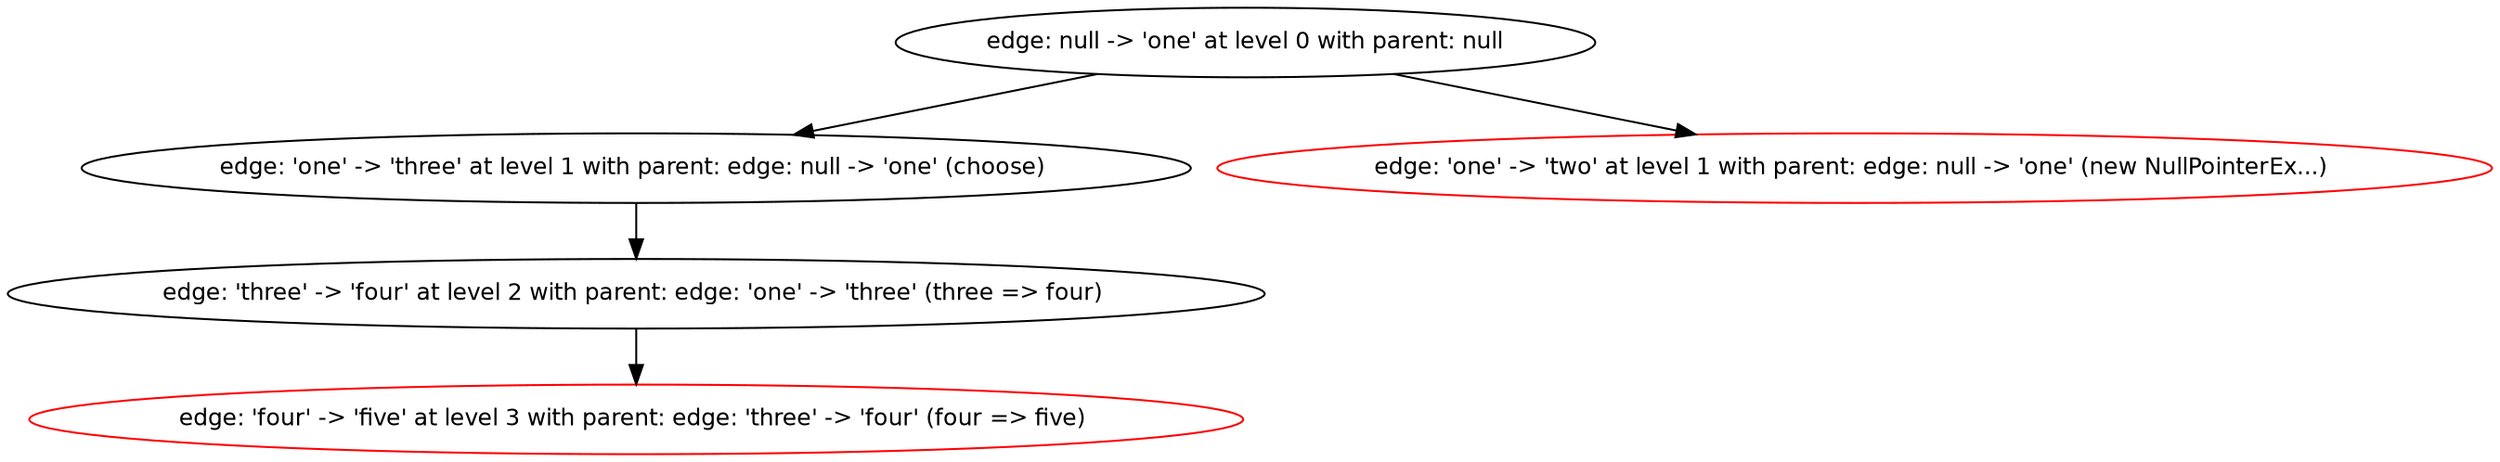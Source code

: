 digraph model {
  graph [ rankdir = "TB", ranksep="0.4", nodesep="0.2" ];
  node [ fontname = "Helvetica", fontsize="12.0", margin="0.07" ];
  edge [ fontname = "Helvetica", fontsize="12.0", margin="0.05" ];
  {
    node []
     "0" [label= "edge: null -> 'one' at level 0 with parent: null"]
     "2" [label= "edge: 'one' -> 'three' at level 1 with parent: edge: null -> 'one' (choose) "]
     "4" [label= "edge: 'four' -> 'five' at level 3 with parent: edge: 'three' -> 'four' (four => five) " color = "red"]
     "3" [label= "edge: 'three' -> 'four' at level 2 with parent: edge: 'one' -> 'three' (three => four) "]
     "1" [label= "edge: 'one' -> 'two' at level 1 with parent: edge: null -> 'one' (new NullPointerEx...) " color = "red"]
  }

  "0" -> "1";
  "0" -> "2";
  "2" -> "3";
  "3" -> "4";
}
